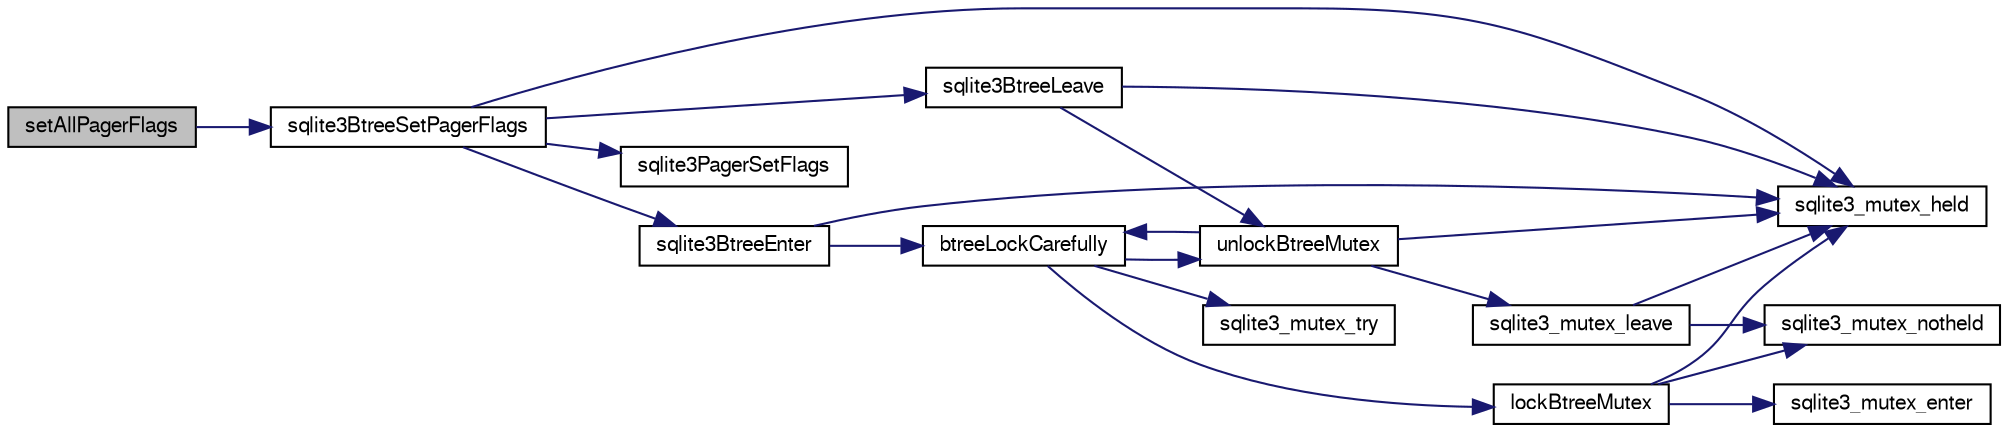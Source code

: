 digraph "setAllPagerFlags"
{
  edge [fontname="FreeSans",fontsize="10",labelfontname="FreeSans",labelfontsize="10"];
  node [fontname="FreeSans",fontsize="10",shape=record];
  rankdir="LR";
  Node289860 [label="setAllPagerFlags",height=0.2,width=0.4,color="black", fillcolor="grey75", style="filled", fontcolor="black"];
  Node289860 -> Node289861 [color="midnightblue",fontsize="10",style="solid",fontname="FreeSans"];
  Node289861 [label="sqlite3BtreeSetPagerFlags",height=0.2,width=0.4,color="black", fillcolor="white", style="filled",URL="$sqlite3_8c.html#ae7501dffaa3b3fcd63da529a903d8295"];
  Node289861 -> Node289862 [color="midnightblue",fontsize="10",style="solid",fontname="FreeSans"];
  Node289862 [label="sqlite3_mutex_held",height=0.2,width=0.4,color="black", fillcolor="white", style="filled",URL="$sqlite3_8c.html#acf77da68932b6bc163c5e68547ecc3e7"];
  Node289861 -> Node289863 [color="midnightblue",fontsize="10",style="solid",fontname="FreeSans"];
  Node289863 [label="sqlite3BtreeEnter",height=0.2,width=0.4,color="black", fillcolor="white", style="filled",URL="$sqlite3_8c.html#afa05d700ca373993fe6b0525b867feff"];
  Node289863 -> Node289862 [color="midnightblue",fontsize="10",style="solid",fontname="FreeSans"];
  Node289863 -> Node289864 [color="midnightblue",fontsize="10",style="solid",fontname="FreeSans"];
  Node289864 [label="btreeLockCarefully",height=0.2,width=0.4,color="black", fillcolor="white", style="filled",URL="$sqlite3_8c.html#a796746b1c1e4d6926960636bd74c79d7"];
  Node289864 -> Node289865 [color="midnightblue",fontsize="10",style="solid",fontname="FreeSans"];
  Node289865 [label="sqlite3_mutex_try",height=0.2,width=0.4,color="black", fillcolor="white", style="filled",URL="$sqlite3_8c.html#a196f84b09bdfda96ae5ae23189be1ec8"];
  Node289864 -> Node289866 [color="midnightblue",fontsize="10",style="solid",fontname="FreeSans"];
  Node289866 [label="unlockBtreeMutex",height=0.2,width=0.4,color="black", fillcolor="white", style="filled",URL="$sqlite3_8c.html#a29bc7d1c753dfa2af9fb296b7dc19a4a"];
  Node289866 -> Node289862 [color="midnightblue",fontsize="10",style="solid",fontname="FreeSans"];
  Node289866 -> Node289867 [color="midnightblue",fontsize="10",style="solid",fontname="FreeSans"];
  Node289867 [label="sqlite3_mutex_leave",height=0.2,width=0.4,color="black", fillcolor="white", style="filled",URL="$sqlite3_8c.html#a5838d235601dbd3c1fa993555c6bcc93"];
  Node289867 -> Node289862 [color="midnightblue",fontsize="10",style="solid",fontname="FreeSans"];
  Node289867 -> Node289868 [color="midnightblue",fontsize="10",style="solid",fontname="FreeSans"];
  Node289868 [label="sqlite3_mutex_notheld",height=0.2,width=0.4,color="black", fillcolor="white", style="filled",URL="$sqlite3_8c.html#a83967c837c1c000d3b5adcfaa688f5dc"];
  Node289866 -> Node289864 [color="midnightblue",fontsize="10",style="solid",fontname="FreeSans"];
  Node289864 -> Node289869 [color="midnightblue",fontsize="10",style="solid",fontname="FreeSans"];
  Node289869 [label="lockBtreeMutex",height=0.2,width=0.4,color="black", fillcolor="white", style="filled",URL="$sqlite3_8c.html#ab1714bc62ac8a451c7b17bc53053ca53"];
  Node289869 -> Node289868 [color="midnightblue",fontsize="10",style="solid",fontname="FreeSans"];
  Node289869 -> Node289862 [color="midnightblue",fontsize="10",style="solid",fontname="FreeSans"];
  Node289869 -> Node289870 [color="midnightblue",fontsize="10",style="solid",fontname="FreeSans"];
  Node289870 [label="sqlite3_mutex_enter",height=0.2,width=0.4,color="black", fillcolor="white", style="filled",URL="$sqlite3_8c.html#a1c12cde690bd89f104de5cbad12a6bf5"];
  Node289861 -> Node289871 [color="midnightblue",fontsize="10",style="solid",fontname="FreeSans"];
  Node289871 [label="sqlite3PagerSetFlags",height=0.2,width=0.4,color="black", fillcolor="white", style="filled",URL="$sqlite3_8c.html#a6c4fa8208b09ece55d1ac8394c564d27"];
  Node289861 -> Node289872 [color="midnightblue",fontsize="10",style="solid",fontname="FreeSans"];
  Node289872 [label="sqlite3BtreeLeave",height=0.2,width=0.4,color="black", fillcolor="white", style="filled",URL="$sqlite3_8c.html#a460e4f89d1aeef4b4d334cfe8165da89"];
  Node289872 -> Node289866 [color="midnightblue",fontsize="10",style="solid",fontname="FreeSans"];
  Node289872 -> Node289862 [color="midnightblue",fontsize="10",style="solid",fontname="FreeSans"];
}
